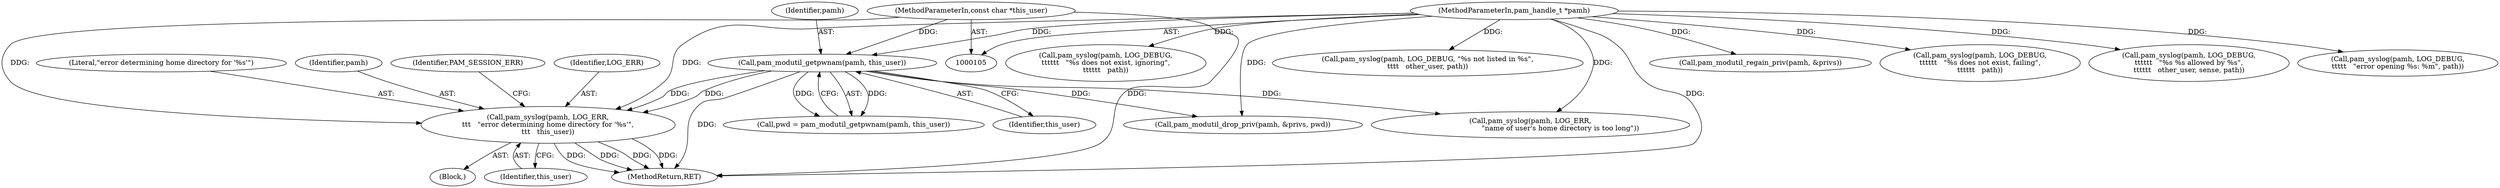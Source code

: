 digraph "0_altlinux_843807a3a90f52e7538be756616510730a24739a@API" {
"1000138" [label="(Call,pam_syslog(pamh, LOG_ERR,\n\t\t\t   \"error determining home directory for '%s'\",\n\t\t\t   this_user))"];
"1000130" [label="(Call,pam_modutil_getpwnam(pamh, this_user))"];
"1000106" [label="(MethodParameterIn,pam_handle_t *pamh)"];
"1000108" [label="(MethodParameterIn,const char *this_user)"];
"1000141" [label="(Literal,\"error determining home directory for '%s'\")"];
"1000139" [label="(Identifier,pamh)"];
"1000138" [label="(Call,pam_syslog(pamh, LOG_ERR,\n\t\t\t   \"error determining home directory for '%s'\",\n\t\t\t   this_user))"];
"1000168" [label="(Call,pam_syslog(pamh, LOG_ERR,\n                           \"name of user's home directory is too long\"))"];
"1000137" [label="(Block,)"];
"1000108" [label="(MethodParameterIn,const char *this_user)"];
"1000216" [label="(Call,pam_modutil_regain_priv(pamh, &privs))"];
"1000131" [label="(Identifier,pamh)"];
"1000130" [label="(Call,pam_modutil_getpwnam(pamh, this_user))"];
"1000360" [label="(Call,pam_syslog(pamh, LOG_DEBUG,\n\t\t\t\t\t\t   \"%s does not exist, failing\",\n\t\t\t\t\t\t   path))"];
"1000128" [label="(Call,pwd = pam_modutil_getpwnam(pamh, this_user))"];
"1000132" [label="(Identifier,this_user)"];
"1000309" [label="(Call,pam_syslog(pamh, LOG_DEBUG,\n\t\t\t\t\t\t   \"%s %s allowed by %s\",\n\t\t\t\t\t\t   other_user, sense, path))"];
"1000142" [label="(Identifier,this_user)"];
"1000371" [label="(Call,pam_syslog(pamh, LOG_DEBUG,\n\t\t\t\t\t   \"error opening %s: %m\", path))"];
"1000350" [label="(Call,pam_syslog(pamh, LOG_DEBUG,\n\t\t\t\t\t\t   \"%s does not exist, ignoring\",\n\t\t\t\t\t\t   path))"];
"1000144" [label="(Identifier,PAM_SESSION_ERR)"];
"1000323" [label="(Call,pam_syslog(pamh, LOG_DEBUG, \"%s not listed in %s\",\n\t\t\t\t   other_user, path))"];
"1000378" [label="(MethodReturn,RET)"];
"1000106" [label="(MethodParameterIn,pam_handle_t *pamh)"];
"1000140" [label="(Identifier,LOG_ERR)"];
"1000175" [label="(Call,pam_modutil_drop_priv(pamh, &privs, pwd))"];
"1000138" -> "1000137"  [label="AST: "];
"1000138" -> "1000142"  [label="CFG: "];
"1000139" -> "1000138"  [label="AST: "];
"1000140" -> "1000138"  [label="AST: "];
"1000141" -> "1000138"  [label="AST: "];
"1000142" -> "1000138"  [label="AST: "];
"1000144" -> "1000138"  [label="CFG: "];
"1000138" -> "1000378"  [label="DDG: "];
"1000138" -> "1000378"  [label="DDG: "];
"1000138" -> "1000378"  [label="DDG: "];
"1000138" -> "1000378"  [label="DDG: "];
"1000130" -> "1000138"  [label="DDG: "];
"1000130" -> "1000138"  [label="DDG: "];
"1000106" -> "1000138"  [label="DDG: "];
"1000108" -> "1000138"  [label="DDG: "];
"1000130" -> "1000128"  [label="AST: "];
"1000130" -> "1000132"  [label="CFG: "];
"1000131" -> "1000130"  [label="AST: "];
"1000132" -> "1000130"  [label="AST: "];
"1000128" -> "1000130"  [label="CFG: "];
"1000130" -> "1000378"  [label="DDG: "];
"1000130" -> "1000128"  [label="DDG: "];
"1000130" -> "1000128"  [label="DDG: "];
"1000106" -> "1000130"  [label="DDG: "];
"1000108" -> "1000130"  [label="DDG: "];
"1000130" -> "1000168"  [label="DDG: "];
"1000130" -> "1000175"  [label="DDG: "];
"1000106" -> "1000105"  [label="AST: "];
"1000106" -> "1000378"  [label="DDG: "];
"1000106" -> "1000168"  [label="DDG: "];
"1000106" -> "1000175"  [label="DDG: "];
"1000106" -> "1000216"  [label="DDG: "];
"1000106" -> "1000309"  [label="DDG: "];
"1000106" -> "1000323"  [label="DDG: "];
"1000106" -> "1000350"  [label="DDG: "];
"1000106" -> "1000360"  [label="DDG: "];
"1000106" -> "1000371"  [label="DDG: "];
"1000108" -> "1000105"  [label="AST: "];
"1000108" -> "1000378"  [label="DDG: "];
}
